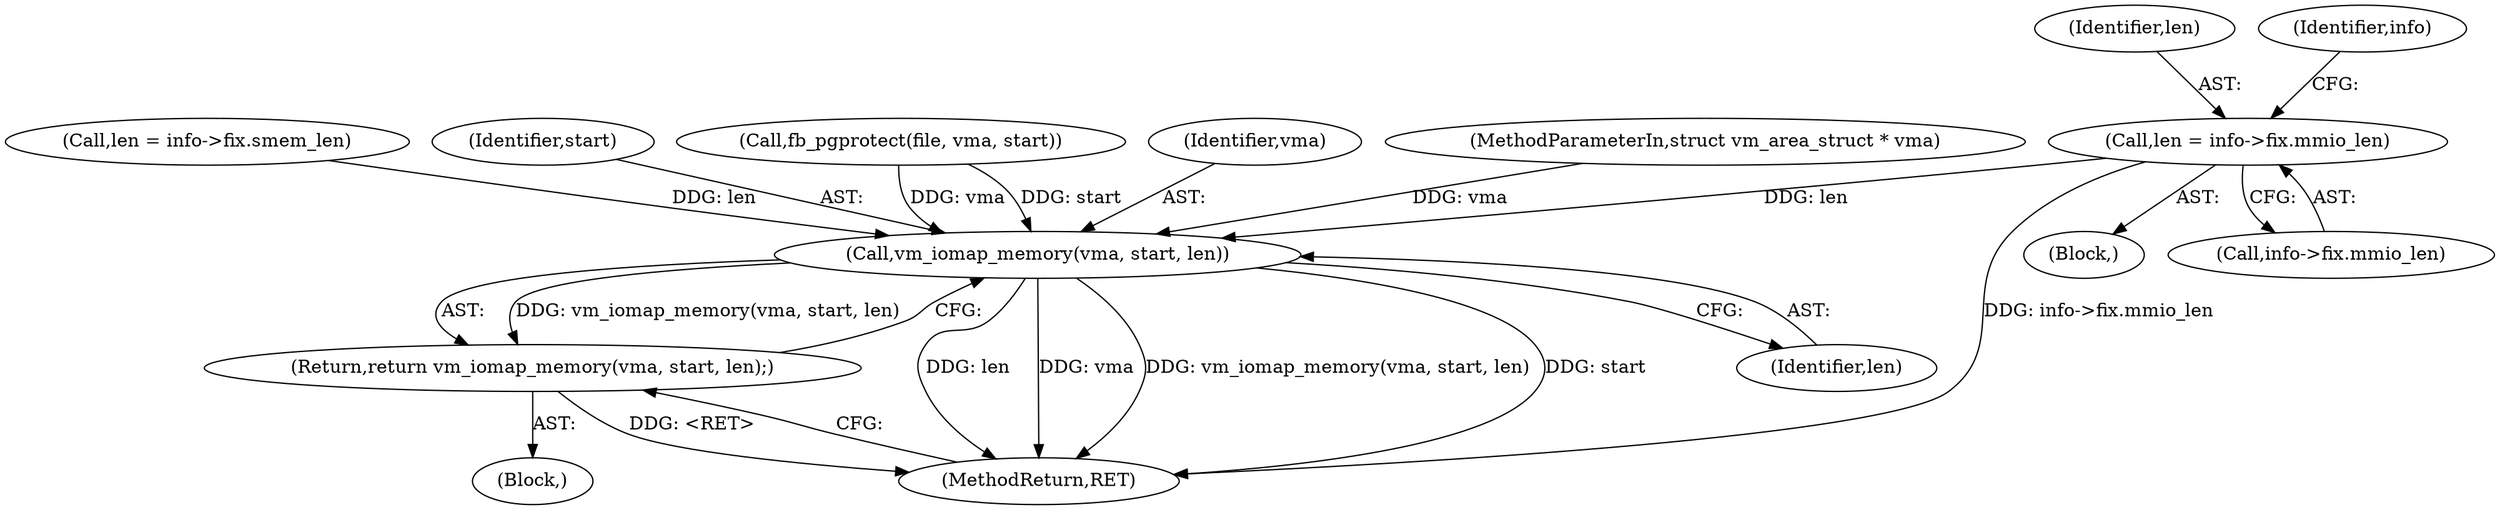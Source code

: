 digraph "0_linux_fc9bbca8f650e5f738af8806317c0a041a48ae4a@pointer" {
"1000197" [label="(Call,len = info->fix.mmio_len)"];
"1000222" [label="(Call,vm_iomap_memory(vma, start, len))"];
"1000221" [label="(Return,return vm_iomap_memory(vma, start, len);)"];
"1000198" [label="(Identifier,len)"];
"1000161" [label="(Call,len = info->fix.smem_len)"];
"1000224" [label="(Identifier,start)"];
"1000226" [label="(MethodReturn,RET)"];
"1000104" [label="(Block,)"];
"1000221" [label="(Return,return vm_iomap_memory(vma, start, len);)"];
"1000184" [label="(Block,)"];
"1000217" [label="(Call,fb_pgprotect(file, vma, start))"];
"1000223" [label="(Identifier,vma)"];
"1000103" [label="(MethodParameterIn,struct vm_area_struct * vma)"];
"1000225" [label="(Identifier,len)"];
"1000222" [label="(Call,vm_iomap_memory(vma, start, len))"];
"1000207" [label="(Identifier,info)"];
"1000197" [label="(Call,len = info->fix.mmio_len)"];
"1000199" [label="(Call,info->fix.mmio_len)"];
"1000197" -> "1000184"  [label="AST: "];
"1000197" -> "1000199"  [label="CFG: "];
"1000198" -> "1000197"  [label="AST: "];
"1000199" -> "1000197"  [label="AST: "];
"1000207" -> "1000197"  [label="CFG: "];
"1000197" -> "1000226"  [label="DDG: info->fix.mmio_len"];
"1000197" -> "1000222"  [label="DDG: len"];
"1000222" -> "1000221"  [label="AST: "];
"1000222" -> "1000225"  [label="CFG: "];
"1000223" -> "1000222"  [label="AST: "];
"1000224" -> "1000222"  [label="AST: "];
"1000225" -> "1000222"  [label="AST: "];
"1000221" -> "1000222"  [label="CFG: "];
"1000222" -> "1000226"  [label="DDG: len"];
"1000222" -> "1000226"  [label="DDG: vma"];
"1000222" -> "1000226"  [label="DDG: vm_iomap_memory(vma, start, len)"];
"1000222" -> "1000226"  [label="DDG: start"];
"1000222" -> "1000221"  [label="DDG: vm_iomap_memory(vma, start, len)"];
"1000217" -> "1000222"  [label="DDG: vma"];
"1000217" -> "1000222"  [label="DDG: start"];
"1000103" -> "1000222"  [label="DDG: vma"];
"1000161" -> "1000222"  [label="DDG: len"];
"1000221" -> "1000104"  [label="AST: "];
"1000226" -> "1000221"  [label="CFG: "];
"1000221" -> "1000226"  [label="DDG: <RET>"];
}
